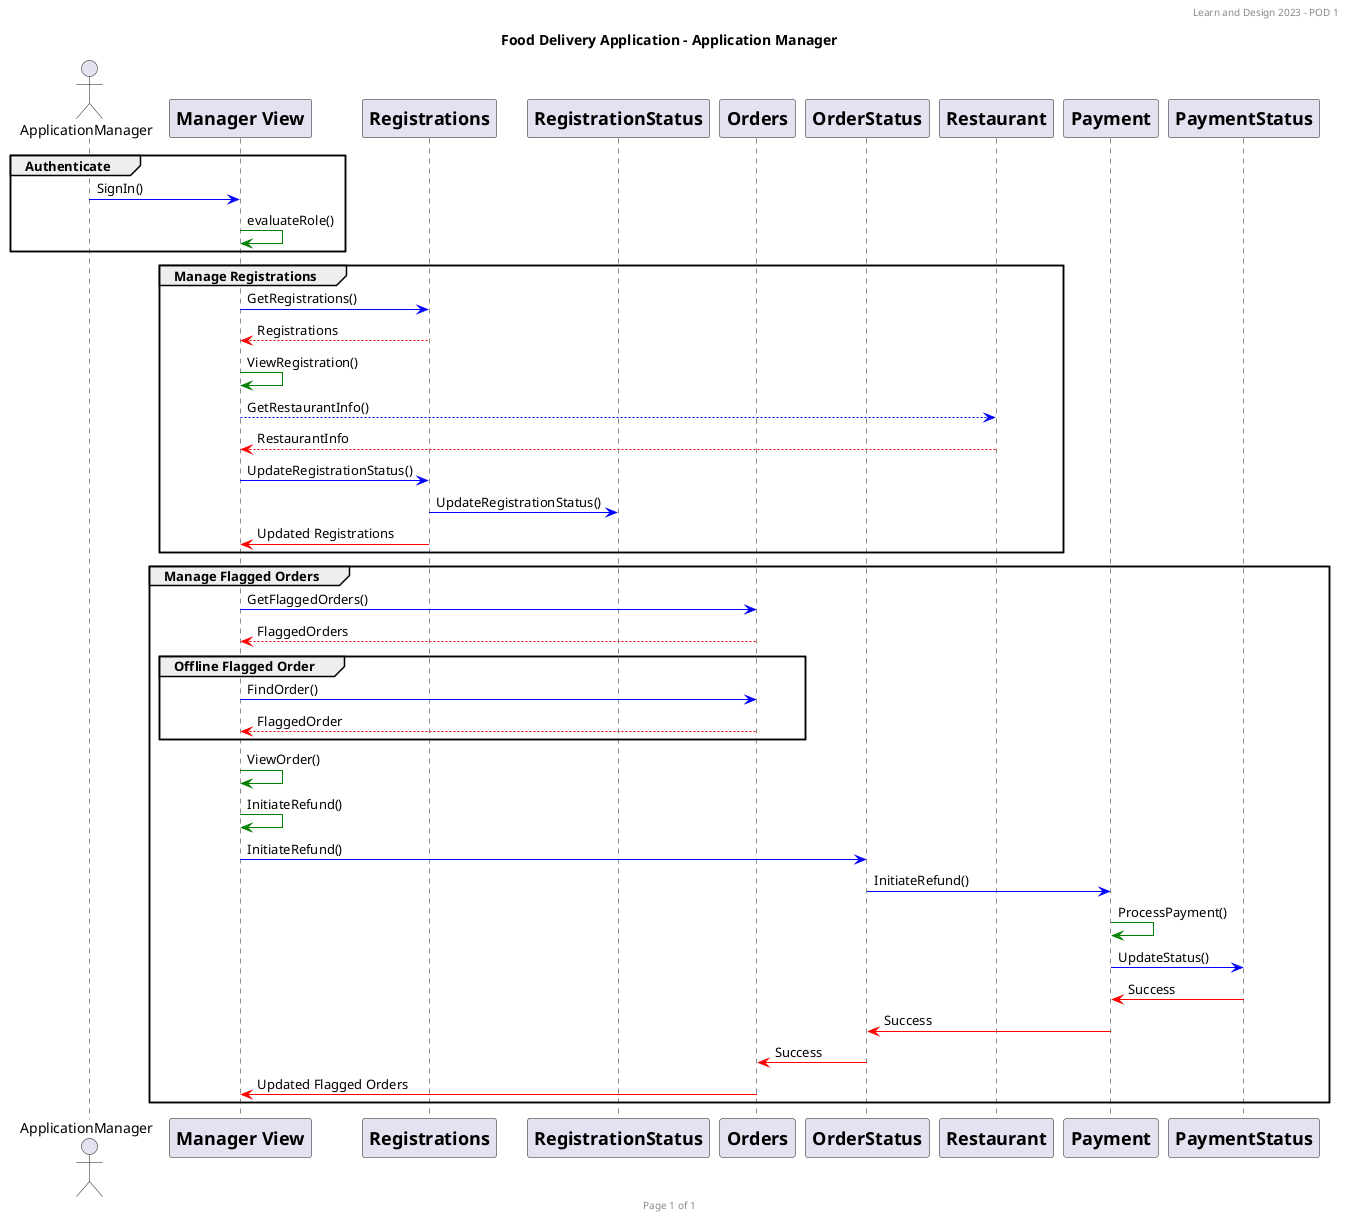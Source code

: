@startuml Application Manager
  header Learn and Design 2023 - POD 1
  footer Page %page% of %lastpage%

  title: Food Delivery Application - Application Manager

  actor ApplicationManager

  participant ManagerView [
      = Manager View
  ]

  participant Registrations [
      = Registrations
  ]

  participant RegistrationStatus [
      = RegistrationStatus
  ]

  participant Orders [
      = Orders
  ]

  participant OrderStatus [
      = OrderStatus
  ]

  participant Restaurant [
      = Restaurant
  ]

  participant Payment [
      = Payment
  ]

  participant PaymentStatus [
      = PaymentStatus
  ]
' Simplify statuses 
  group Authenticate
    ApplicationManager -[#blue]> ManagerView : SignIn()
    ManagerView -[#green]> ManagerView : evaluateRole()
  end

  group Manage Registrations
    ManagerView -[#blue]> Registrations : GetRegistrations()
    Registrations -[#red]-> ManagerView : Registrations
    ManagerView -[#green]> ManagerView : ViewRegistration()
    ManagerView -[#blue]-> Restaurant : GetRestaurantInfo()
    Restaurant -[#red]-> ManagerView : RestaurantInfo
    ManagerView -[#blue]> Registrations : UpdateRegistrationStatus()
    Registrations -[#blue]> RegistrationStatus : UpdateRegistrationStatus()
    ' Restaurant -[#red]> Registrations : Success
    Registrations -[#red]> ManagerView : Updated Registrations
  end

  group Manage Flagged Orders
    ManagerView -[#blue]> Orders : GetFlaggedOrders()
    Orders -[#red]-> ManagerView : FlaggedOrders
    group Offline Flagged Order
      ManagerView -[#blue]> Orders : FindOrder()
      Orders -[#red]-> ManagerView : FlaggedOrder
    end
    ManagerView -[#green]> ManagerView : ViewOrder()
    ManagerView -[#green]> ManagerView : InitiateRefund()
    ManagerView -[#blue]> OrderStatus : InitiateRefund()
    OrderStatus -[#blue]> Payment : InitiateRefund()
    Payment -[#green]> Payment : ProcessPayment()
    Payment -[#blue]> PaymentStatus : UpdateStatus()
    PaymentStatus -[#red]> Payment : Success
    Payment -[#red]> OrderStatus : Success
    OrderStatus -[#red]> Orders : Success 
    Orders -[#red]> ManagerView : Updated Flagged Orders

  end

@enduml
